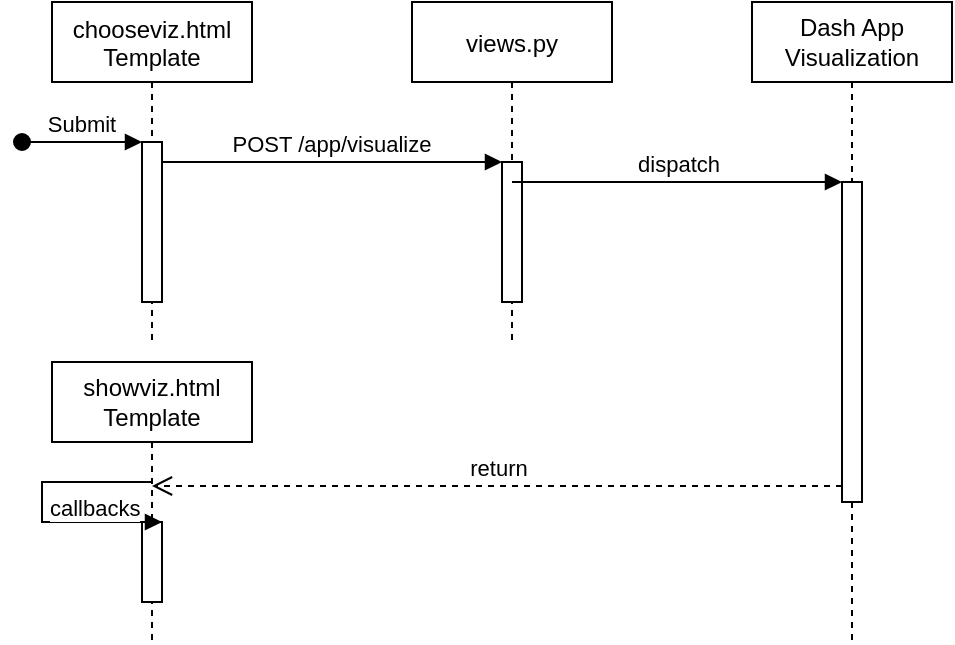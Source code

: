 <mxfile version="13.9.9" type="device"><diagram id="kgpKYQtTHZ0yAKxKKP6v" name="Page-1"><mxGraphModel dx="749" dy="495" grid="1" gridSize="10" guides="1" tooltips="1" connect="1" arrows="1" fold="1" page="1" pageScale="1" pageWidth="850" pageHeight="1100" math="0" shadow="0"><root><mxCell id="0"/><mxCell id="1" parent="0"/><mxCell id="3nuBFxr9cyL0pnOWT2aG-1" value="chooseviz.html&#10;Template" style="shape=umlLifeline;perimeter=lifelinePerimeter;container=1;collapsible=0;recursiveResize=0;rounded=0;shadow=0;strokeWidth=1;" parent="1" vertex="1"><mxGeometry x="120" y="80" width="100" height="170" as="geometry"/></mxCell><mxCell id="3nuBFxr9cyL0pnOWT2aG-2" value="" style="points=[];perimeter=orthogonalPerimeter;rounded=0;shadow=0;strokeWidth=1;" parent="3nuBFxr9cyL0pnOWT2aG-1" vertex="1"><mxGeometry x="45" y="70" width="10" height="80" as="geometry"/></mxCell><mxCell id="3nuBFxr9cyL0pnOWT2aG-3" value="Submit" style="verticalAlign=bottom;startArrow=oval;endArrow=block;startSize=8;shadow=0;strokeWidth=1;" parent="3nuBFxr9cyL0pnOWT2aG-1" target="3nuBFxr9cyL0pnOWT2aG-2" edge="1"><mxGeometry relative="1" as="geometry"><mxPoint x="-15" y="70" as="sourcePoint"/></mxGeometry></mxCell><mxCell id="3nuBFxr9cyL0pnOWT2aG-5" value="views.py" style="shape=umlLifeline;perimeter=lifelinePerimeter;container=1;collapsible=0;recursiveResize=0;rounded=0;shadow=0;strokeWidth=1;" parent="1" vertex="1"><mxGeometry x="300" y="80" width="100" height="170" as="geometry"/></mxCell><mxCell id="3nuBFxr9cyL0pnOWT2aG-6" value="" style="points=[];perimeter=orthogonalPerimeter;rounded=0;shadow=0;strokeWidth=1;" parent="3nuBFxr9cyL0pnOWT2aG-5" vertex="1"><mxGeometry x="45" y="80" width="10" height="70" as="geometry"/></mxCell><mxCell id="3nuBFxr9cyL0pnOWT2aG-8" value="POST /app/visualize" style="verticalAlign=bottom;endArrow=block;entryX=0;entryY=0;shadow=0;strokeWidth=1;" parent="1" source="3nuBFxr9cyL0pnOWT2aG-2" target="3nuBFxr9cyL0pnOWT2aG-6" edge="1"><mxGeometry relative="1" as="geometry"><mxPoint x="275" y="160" as="sourcePoint"/></mxGeometry></mxCell><mxCell id="j1YoRPHeNfTe32ZSJlb--1" value="Dash App&lt;br&gt;Visualization" style="shape=umlLifeline;perimeter=lifelinePerimeter;whiteSpace=wrap;html=1;container=1;collapsible=0;recursiveResize=0;outlineConnect=0;" vertex="1" parent="1"><mxGeometry x="470" y="80" width="100" height="320" as="geometry"/></mxCell><mxCell id="j1YoRPHeNfTe32ZSJlb--2" value="" style="html=1;points=[];perimeter=orthogonalPerimeter;" vertex="1" parent="j1YoRPHeNfTe32ZSJlb--1"><mxGeometry x="45" y="90" width="10" height="160" as="geometry"/></mxCell><mxCell id="j1YoRPHeNfTe32ZSJlb--3" value="dispatch" style="html=1;verticalAlign=bottom;endArrow=block;entryX=0;entryY=0;" edge="1" target="j1YoRPHeNfTe32ZSJlb--2" parent="1" source="3nuBFxr9cyL0pnOWT2aG-5"><mxGeometry relative="1" as="geometry"><mxPoint x="445" y="170" as="sourcePoint"/></mxGeometry></mxCell><mxCell id="j1YoRPHeNfTe32ZSJlb--5" value="showviz.html&lt;br&gt;Template" style="shape=umlLifeline;perimeter=lifelinePerimeter;whiteSpace=wrap;html=1;container=1;collapsible=0;recursiveResize=0;outlineConnect=0;" vertex="1" parent="1"><mxGeometry x="120" y="260" width="100" height="140" as="geometry"/></mxCell><mxCell id="j1YoRPHeNfTe32ZSJlb--7" value="" style="html=1;points=[];perimeter=orthogonalPerimeter;" vertex="1" parent="j1YoRPHeNfTe32ZSJlb--5"><mxGeometry x="45" y="80" width="10" height="40" as="geometry"/></mxCell><mxCell id="j1YoRPHeNfTe32ZSJlb--8" value="callbacks" style="edgeStyle=orthogonalEdgeStyle;html=1;align=left;spacingLeft=2;endArrow=block;rounded=0;entryX=1;entryY=0;" edge="1" target="j1YoRPHeNfTe32ZSJlb--7" parent="j1YoRPHeNfTe32ZSJlb--5"><mxGeometry relative="1" as="geometry"><mxPoint x="50" y="60" as="sourcePoint"/><Array as="points"><mxPoint x="-5" y="60"/><mxPoint x="-5" y="80"/></Array></mxGeometry></mxCell><mxCell id="j1YoRPHeNfTe32ZSJlb--4" value="return" style="html=1;verticalAlign=bottom;endArrow=open;dashed=1;endSize=8;exitX=0;exitY=0.95;" edge="1" source="j1YoRPHeNfTe32ZSJlb--2" parent="1" target="j1YoRPHeNfTe32ZSJlb--5"><mxGeometry relative="1" as="geometry"><mxPoint x="430" y="275" as="targetPoint"/></mxGeometry></mxCell></root></mxGraphModel></diagram></mxfile>